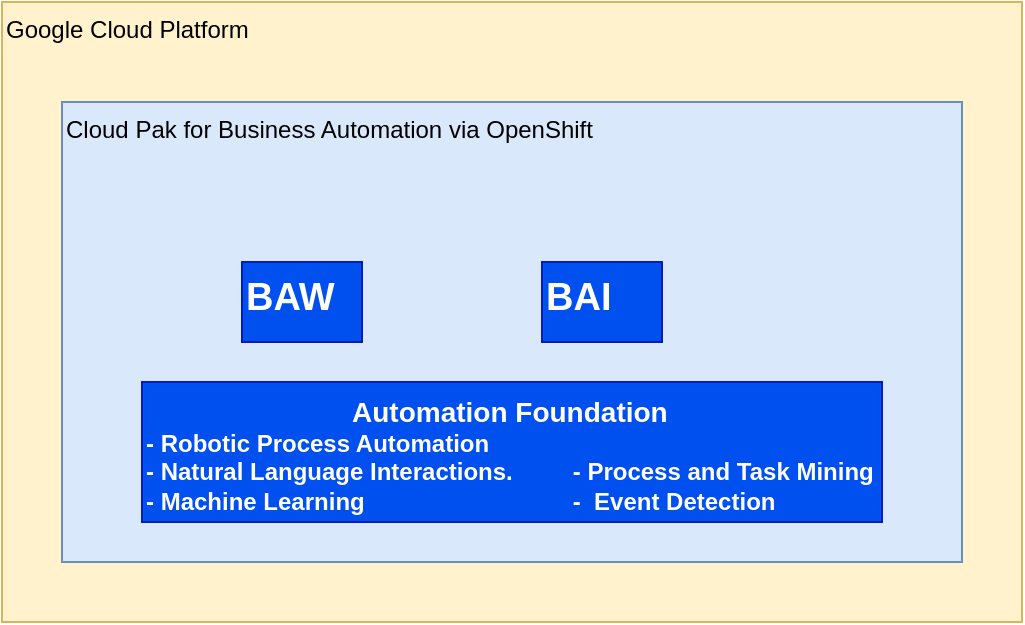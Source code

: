 <mxfile version="20.3.0" type="device"><diagram id="kxjItwRfcUmJcvCfvAgk" name="Page-1"><mxGraphModel dx="1311" dy="525" grid="1" gridSize="10" guides="1" tooltips="1" connect="1" arrows="1" fold="1" page="1" pageScale="1" pageWidth="850" pageHeight="1100" math="0" shadow="0"><root><mxCell id="0"/><mxCell id="1" parent="0"/><mxCell id="zRDaTWGMqtyprHcLIh8h-1" value="Google Cloud Platform" style="rounded=0;whiteSpace=wrap;html=1;align=left;verticalAlign=top;fillColor=#fff2cc;strokeColor=#d6b656;" vertex="1" parent="1"><mxGeometry x="180" y="140" width="510" height="310" as="geometry"/></mxCell><mxCell id="zRDaTWGMqtyprHcLIh8h-2" value="Cloud Pak for Business Automation via OpenShift" style="rounded=0;whiteSpace=wrap;html=1;align=left;verticalAlign=top;fillColor=#dae8fc;strokeColor=#6c8ebf;" vertex="1" parent="1"><mxGeometry x="210" y="190" width="450" height="230" as="geometry"/></mxCell><mxCell id="zRDaTWGMqtyprHcLIh8h-3" value="&lt;b&gt;&lt;font style=&quot;font-size: 19px;&quot;&gt;BAW&lt;/font&gt;&lt;/b&gt;" style="rounded=0;whiteSpace=wrap;html=1;align=left;verticalAlign=top;fillColor=#0050ef;strokeColor=#001DBC;fontColor=#ffffff;" vertex="1" parent="1"><mxGeometry x="300" y="270" width="60" height="40" as="geometry"/></mxCell><mxCell id="zRDaTWGMqtyprHcLIh8h-4" value="&lt;b&gt;&lt;font style=&quot;font-size: 19px;&quot;&gt;BAI&lt;/font&gt;&lt;/b&gt;" style="rounded=0;whiteSpace=wrap;html=1;align=left;verticalAlign=top;fillColor=#0050ef;strokeColor=#001DBC;fontColor=#ffffff;" vertex="1" parent="1"><mxGeometry x="450" y="270" width="60" height="40" as="geometry"/></mxCell><mxCell id="zRDaTWGMqtyprHcLIh8h-5" value="&lt;div style=&quot;text-align: center;&quot;&gt;&lt;b style=&quot;background-color: initial; font-size: 14px;&quot;&gt;Automation Foundation&lt;/b&gt;&lt;/div&gt;&lt;b style=&quot;&quot;&gt;&lt;font style=&quot;font-size: 12px;&quot;&gt;- Robotic Process Automation&lt;br&gt;- Natural Language Interactions.&amp;nbsp; &amp;nbsp; &amp;nbsp; &amp;nbsp; &amp;nbsp;- Process and Task Mining&lt;br&gt;- Machine Learning&amp;nbsp;&lt;span style=&quot;white-space: pre;&quot;&gt;&#9;&lt;/span&gt;&lt;span style=&quot;white-space: pre;&quot;&gt;&#9;&lt;/span&gt;&lt;span style=&quot;white-space: pre;&quot;&gt;&#9;&lt;/span&gt;&lt;span style=&quot;white-space: pre;&quot;&gt;&#9;&lt;/span&gt;-&amp;nbsp; Event Detection&lt;br&gt;&lt;br&gt;&lt;/font&gt;&lt;/b&gt;" style="rounded=0;whiteSpace=wrap;html=1;align=left;verticalAlign=top;fillColor=#0050ef;strokeColor=#001DBC;fontColor=#ffffff;" vertex="1" parent="1"><mxGeometry x="250" y="330" width="370" height="70" as="geometry"/></mxCell></root></mxGraphModel></diagram></mxfile>